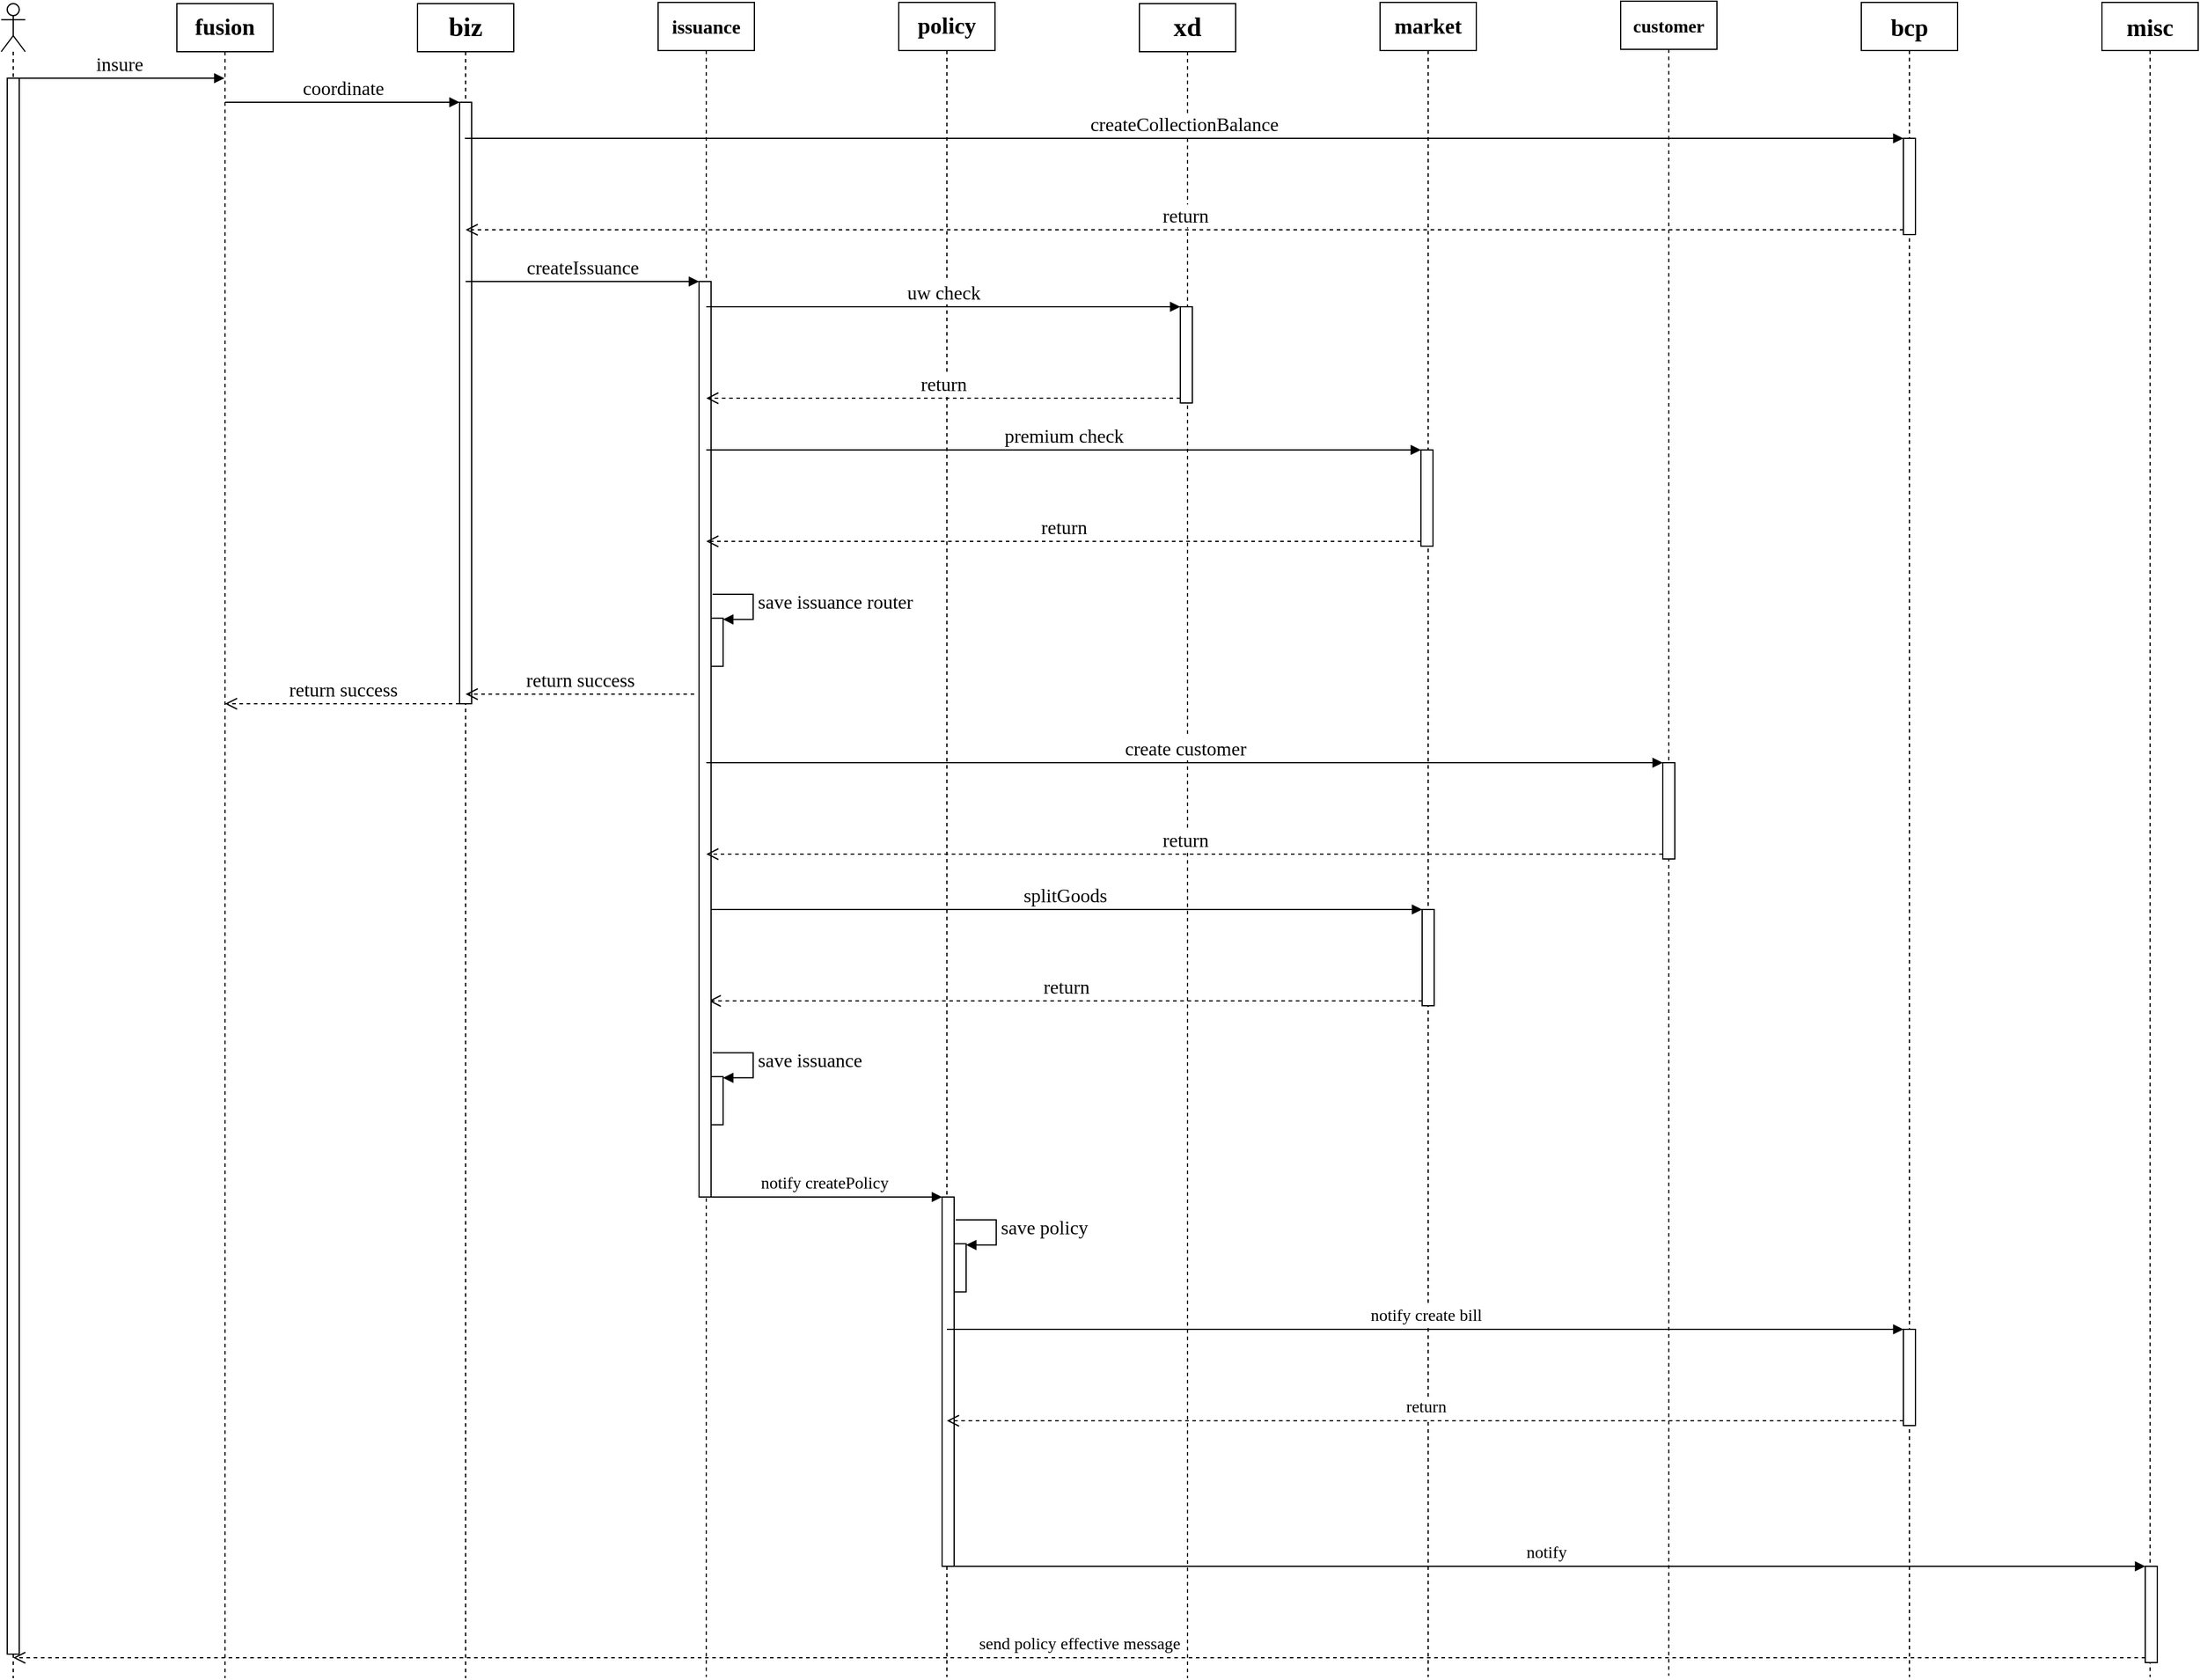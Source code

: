 <mxfile version="20.5.3" type="embed"><diagram name="Page-1" id="c7558073-3199-34d8-9f00-42111426c3f3"><mxGraphModel dx="1379" dy="862" grid="1" gridSize="10" guides="1" tooltips="1" connect="1" arrows="1" fold="1" page="1" pageScale="1" pageWidth="826" pageHeight="1169" background="none" math="0" shadow="0"><root><mxCell id="0"/><mxCell id="1" parent="0"/><mxCell id="127" value="fusion" style="shape=umlLifeline;perimeter=lifelinePerimeter;whiteSpace=wrap;html=1;container=1;collapsible=0;recursiveResize=0;outlineConnect=0;fontFamily=Lucida Console;fontSize=19;fontStyle=1" parent="1" vertex="1"><mxGeometry x="200" y="98" width="80" height="1392" as="geometry"/></mxCell><mxCell id="129" value="" style="shape=umlLifeline;participant=umlActor;perimeter=lifelinePerimeter;whiteSpace=wrap;html=1;container=1;collapsible=0;recursiveResize=0;verticalAlign=top;spacingTop=36;outlineConnect=0;fontSize=20;" parent="1" vertex="1"><mxGeometry x="54" y="98" width="20" height="1392" as="geometry"/></mxCell><mxCell id="150" value="insure" style="html=1;verticalAlign=bottom;endArrow=block;rounded=0;fontFamily=Lucida Console;fontSize=16;" parent="129" target="127" edge="1"><mxGeometry width="80" relative="1" as="geometry"><mxPoint x="10" y="62" as="sourcePoint"/><mxPoint x="90" y="62" as="targetPoint"/></mxGeometry></mxCell><mxCell id="133" value="" style="html=1;points=[];perimeter=orthogonalPerimeter;" parent="1" vertex="1"><mxGeometry x="59" y="160" width="10" height="1310" as="geometry"/></mxCell><mxCell id="134" value="issuance" style="shape=umlLifeline;perimeter=lifelinePerimeter;whiteSpace=wrap;html=1;container=1;collapsible=0;recursiveResize=0;outlineConnect=0;fontFamily=Lucida Console;fontSize=16;fontStyle=1" parent="1" vertex="1"><mxGeometry x="600" y="97" width="80" height="1392" as="geometry"/></mxCell><mxCell id="205" value="" style="html=1;points=[];perimeter=orthogonalPerimeter;fontFamily=Lucida Console;fontSize=16;" parent="134" vertex="1"><mxGeometry x="44" y="892.94" width="10" height="40" as="geometry"/></mxCell><mxCell id="206" value="save issuance" style="edgeStyle=orthogonalEdgeStyle;html=1;align=left;spacingLeft=2;endArrow=block;rounded=0;entryX=1;entryY=0;fontFamily=Lucida Console;fontSize=16;exitX=1.224;exitY=0.293;exitDx=0;exitDy=0;exitPerimeter=0;" parent="134" edge="1"><mxGeometry relative="1" as="geometry"><mxPoint x="45.24" y="873.073" as="sourcePoint"/><Array as="points"><mxPoint x="79" y="872.94"/><mxPoint x="79" y="893.94"/></Array><mxPoint x="54" y="893.94" as="targetPoint"/></mxGeometry></mxCell><mxCell id="135" value="policy" style="shape=umlLifeline;perimeter=lifelinePerimeter;whiteSpace=wrap;html=1;container=1;collapsible=0;recursiveResize=0;outlineConnect=0;fontFamily=Lucida Console;fontSize=19;fontStyle=1" parent="1" vertex="1"><mxGeometry x="800" y="97" width="80" height="1392" as="geometry"/></mxCell><mxCell id="209" value="" style="html=1;points=[];perimeter=orthogonalPerimeter;" vertex="1" parent="135"><mxGeometry x="36" y="993" width="10" height="307" as="geometry"/></mxCell><mxCell id="212" value="" style="html=1;points=[];perimeter=orthogonalPerimeter;fontFamily=Lucida Console;fontSize=16;" vertex="1" parent="135"><mxGeometry x="46" y="1031.87" width="10" height="40" as="geometry"/></mxCell><mxCell id="213" value="save policy" style="edgeStyle=orthogonalEdgeStyle;html=1;align=left;spacingLeft=2;endArrow=block;rounded=0;entryX=1;entryY=0;fontFamily=Lucida Console;fontSize=16;exitX=1.224;exitY=0.293;exitDx=0;exitDy=0;exitPerimeter=0;" edge="1" parent="135"><mxGeometry relative="1" as="geometry"><mxPoint x="47.24" y="1012.003" as="sourcePoint"/><Array as="points"><mxPoint x="81" y="1011.87"/><mxPoint x="81" y="1032.87"/></Array><mxPoint x="56" y="1032.87" as="targetPoint"/></mxGeometry></mxCell><mxCell id="136" value="market" style="shape=umlLifeline;perimeter=lifelinePerimeter;whiteSpace=wrap;html=1;container=1;collapsible=0;recursiveResize=0;outlineConnect=0;fontFamily=Lucida Console;fontSize=18;fontStyle=1" parent="1" vertex="1"><mxGeometry x="1200" y="97" width="80" height="1392" as="geometry"/></mxCell><mxCell id="182" value="" style="html=1;points=[];perimeter=orthogonalPerimeter;fontFamily=Lucida Console;fontSize=16;" parent="136" vertex="1"><mxGeometry x="35" y="754" width="10" height="80" as="geometry"/></mxCell><mxCell id="196" value="" style="html=1;points=[];perimeter=orthogonalPerimeter;fontFamily=Lucida Console;fontSize=16;" parent="136" vertex="1"><mxGeometry x="34" y="372" width="10" height="80" as="geometry"/></mxCell><mxCell id="137" value="customer" style="shape=umlLifeline;perimeter=lifelinePerimeter;whiteSpace=wrap;html=1;container=1;collapsible=0;recursiveResize=0;outlineConnect=0;fontFamily=Lucida Console;fontSize=15;fontStyle=1" parent="1" vertex="1"><mxGeometry x="1400" y="96" width="80" height="1392" as="geometry"/></mxCell><mxCell id="138" value="bcp" style="shape=umlLifeline;perimeter=lifelinePerimeter;whiteSpace=wrap;html=1;container=1;collapsible=0;recursiveResize=0;outlineConnect=0;fontFamily=Lucida Console;fontSize=20;fontStyle=1" parent="1" vertex="1"><mxGeometry x="1600" y="97" width="80" height="1392" as="geometry"/></mxCell><mxCell id="187" value="" style="html=1;points=[];perimeter=orthogonalPerimeter;fontFamily=Lucida Console;fontSize=16;" parent="138" vertex="1"><mxGeometry x="35" y="113" width="10" height="80" as="geometry"/></mxCell><mxCell id="214" value="" style="html=1;points=[];perimeter=orthogonalPerimeter;fontFamily=Lucida Console;fontSize=14;" vertex="1" parent="138"><mxGeometry x="35" y="1103" width="10" height="80" as="geometry"/></mxCell><mxCell id="139" value="misc" style="shape=umlLifeline;perimeter=lifelinePerimeter;whiteSpace=wrap;html=1;container=1;collapsible=0;recursiveResize=0;outlineConnect=0;fontFamily=Lucida Console;fontSize=20;fontStyle=1" parent="1" vertex="1"><mxGeometry x="1800" y="97" width="80" height="1392" as="geometry"/></mxCell><mxCell id="217" value="" style="html=1;points=[];perimeter=orthogonalPerimeter;fontFamily=Lucida Console;fontSize=14;" vertex="1" parent="139"><mxGeometry x="36" y="1300" width="10" height="80" as="geometry"/></mxCell><mxCell id="143" value="biz" style="shape=umlLifeline;perimeter=lifelinePerimeter;whiteSpace=wrap;html=1;container=1;collapsible=0;recursiveResize=0;outlineConnect=0;fontFamily=Lucida Console;fontSize=22;fontStyle=1" parent="1" vertex="1"><mxGeometry x="400" y="98" width="80" height="1392" as="geometry"/></mxCell><mxCell id="202" value="" style="html=1;points=[];perimeter=orthogonalPerimeter;fontFamily=Lucida Console;fontSize=16;" parent="143" vertex="1"><mxGeometry x="35" y="82" width="10" height="500" as="geometry"/></mxCell><mxCell id="204" value="return success" style="html=1;verticalAlign=bottom;endArrow=open;dashed=1;endSize=8;exitX=0;exitY=0.95;rounded=0;fontFamily=Lucida Console;fontSize=16;" parent="143" target="127" edge="1"><mxGeometry relative="1" as="geometry"><mxPoint x="-114.676" y="582.0" as="targetPoint"/><mxPoint x="35" y="582.0" as="sourcePoint"/></mxGeometry></mxCell><mxCell id="167" value="return success" style="html=1;verticalAlign=bottom;endArrow=open;dashed=1;endSize=8;rounded=0;fontFamily=Lucida Console;fontSize=16;" parent="143" edge="1"><mxGeometry relative="1" as="geometry"><mxPoint x="230" y="574" as="sourcePoint"/><mxPoint x="40" y="574" as="targetPoint"/></mxGeometry></mxCell><mxCell id="154" value="xd" style="shape=umlLifeline;perimeter=lifelinePerimeter;whiteSpace=wrap;html=1;container=1;collapsible=0;recursiveResize=0;outlineConnect=0;fontFamily=Lucida Console;fontStyle=1;fontSize=22;" parent="1" vertex="1"><mxGeometry x="1000" y="98" width="80" height="1392" as="geometry"/></mxCell><mxCell id="183" value="splitGoods" style="html=1;verticalAlign=bottom;endArrow=block;entryX=0;entryY=0;rounded=0;fontFamily=Lucida Console;fontSize=16;" parent="1" target="182" edge="1"><mxGeometry relative="1" as="geometry"><mxPoint x="641.324" y="851" as="sourcePoint"/></mxGeometry></mxCell><mxCell id="184" value="return" style="html=1;verticalAlign=bottom;endArrow=open;dashed=1;endSize=8;exitX=0;exitY=0.95;rounded=0;fontFamily=Lucida Console;fontSize=16;" parent="1" source="182" edge="1"><mxGeometry relative="1" as="geometry"><mxPoint x="642" y="927" as="targetPoint"/></mxGeometry></mxCell><mxCell id="188" value="createCollectionBalance" style="html=1;verticalAlign=bottom;endArrow=block;entryX=0;entryY=0;rounded=0;fontFamily=Lucida Console;fontSize=16;" parent="1" target="187" edge="1"><mxGeometry relative="1" as="geometry"><mxPoint x="439.324" y="210.0" as="sourcePoint"/></mxGeometry></mxCell><mxCell id="189" value="return" style="html=1;verticalAlign=bottom;endArrow=open;dashed=1;endSize=8;exitX=0;exitY=0.95;rounded=0;fontFamily=Lucida Console;fontSize=16;" parent="1" source="187" target="143" edge="1"><mxGeometry relative="1" as="geometry"><mxPoint x="1565" y="286" as="targetPoint"/></mxGeometry></mxCell><mxCell id="190" value="" style="html=1;points=[];perimeter=orthogonalPerimeter;fontFamily=Lucida Console;fontSize=16;" parent="1" vertex="1"><mxGeometry x="634" y="329" width="10" height="761" as="geometry"/></mxCell><mxCell id="191" value="createIssuance" style="html=1;verticalAlign=bottom;endArrow=block;entryX=0;entryY=0;rounded=0;fontFamily=Lucida Console;fontSize=16;" parent="1" source="143" target="190" edge="1"><mxGeometry relative="1" as="geometry"><mxPoint x="564" y="329" as="sourcePoint"/></mxGeometry></mxCell><mxCell id="193" value="" style="html=1;points=[];perimeter=orthogonalPerimeter;fontFamily=Lucida Console;fontSize=16;" parent="1" vertex="1"><mxGeometry x="1034" y="350" width="10" height="80" as="geometry"/></mxCell><mxCell id="194" value="uw check" style="html=1;verticalAlign=bottom;endArrow=block;entryX=0;entryY=0;rounded=0;fontFamily=Lucida Console;fontSize=16;" parent="1" source="134" target="193" edge="1"><mxGeometry relative="1" as="geometry"><mxPoint x="804" y="350" as="sourcePoint"/></mxGeometry></mxCell><mxCell id="195" value="return" style="html=1;verticalAlign=bottom;endArrow=open;dashed=1;endSize=8;exitX=0;exitY=0.95;rounded=0;fontFamily=Lucida Console;fontSize=16;" parent="1" source="193" target="134" edge="1"><mxGeometry relative="1" as="geometry"><mxPoint x="720" y="426" as="targetPoint"/></mxGeometry></mxCell><mxCell id="197" value="premium check" style="html=1;verticalAlign=bottom;endArrow=block;entryX=0;entryY=0;rounded=0;fontFamily=Lucida Console;fontSize=16;" parent="1" source="134" target="196" edge="1"><mxGeometry relative="1" as="geometry"><mxPoint x="1014" y="469" as="sourcePoint"/></mxGeometry></mxCell><mxCell id="198" value="return" style="html=1;verticalAlign=bottom;endArrow=open;dashed=1;endSize=8;exitX=0;exitY=0.95;rounded=0;fontFamily=Lucida Console;fontSize=16;" parent="1" source="196" target="134" edge="1"><mxGeometry relative="1" as="geometry"><mxPoint x="1164" y="545" as="targetPoint"/></mxGeometry></mxCell><mxCell id="199" value="" style="html=1;points=[];perimeter=orthogonalPerimeter;fontFamily=Lucida Console;fontSize=16;" parent="1" vertex="1"><mxGeometry x="1435" y="729" width="10" height="80" as="geometry"/></mxCell><mxCell id="200" value="create customer" style="html=1;verticalAlign=bottom;endArrow=block;entryX=0;entryY=0;rounded=0;fontFamily=Lucida Console;fontSize=16;" parent="1" source="134" target="199" edge="1"><mxGeometry relative="1" as="geometry"><mxPoint x="714.324" y="729.0" as="sourcePoint"/></mxGeometry></mxCell><mxCell id="201" value="return" style="html=1;verticalAlign=bottom;endArrow=open;dashed=1;endSize=8;exitX=0;exitY=0.95;rounded=0;fontFamily=Lucida Console;fontSize=16;" parent="1" source="199" target="134" edge="1"><mxGeometry relative="1" as="geometry"><mxPoint x="714.324" y="805.0" as="targetPoint"/></mxGeometry></mxCell><mxCell id="203" value="coordinate" style="html=1;verticalAlign=bottom;endArrow=block;entryX=0;entryY=0;rounded=0;fontFamily=Lucida Console;fontSize=16;" parent="1" source="127" target="202" edge="1"><mxGeometry relative="1" as="geometry"><mxPoint x="319" y="754" as="sourcePoint"/></mxGeometry></mxCell><mxCell id="207" value="" style="html=1;points=[];perimeter=orthogonalPerimeter;fontFamily=Lucida Console;fontSize=16;" parent="1" vertex="1"><mxGeometry x="644" y="608.87" width="10" height="40" as="geometry"/></mxCell><mxCell id="208" value="save issuance router" style="edgeStyle=orthogonalEdgeStyle;html=1;align=left;spacingLeft=2;endArrow=block;rounded=0;entryX=1;entryY=0;fontFamily=Lucida Console;fontSize=16;exitX=1.224;exitY=0.293;exitDx=0;exitDy=0;exitPerimeter=0;" parent="1" edge="1"><mxGeometry relative="1" as="geometry"><mxPoint x="645.24" y="589.003" as="sourcePoint"/><Array as="points"><mxPoint x="679" y="588.87"/><mxPoint x="679" y="609.87"/></Array><mxPoint x="654" y="609.87" as="targetPoint"/></mxGeometry></mxCell><mxCell id="210" value="notify createPolicy" style="html=1;verticalAlign=bottom;endArrow=block;entryX=0;entryY=0;rounded=0;fontSize=14;fontFamily=Lucida Console;" edge="1" target="209" parent="1" source="134"><mxGeometry relative="1" as="geometry"><mxPoint x="760" y="1090" as="sourcePoint"/></mxGeometry></mxCell><mxCell id="215" value="notify create bill" style="html=1;verticalAlign=bottom;endArrow=block;entryX=0;entryY=0;rounded=0;fontFamily=Lucida Console;fontSize=14;" edge="1" target="214" parent="1" source="135"><mxGeometry relative="1" as="geometry"><mxPoint x="1565" y="1200" as="sourcePoint"/></mxGeometry></mxCell><mxCell id="216" value="return" style="html=1;verticalAlign=bottom;endArrow=open;dashed=1;endSize=8;exitX=0;exitY=0.95;rounded=0;fontFamily=Lucida Console;fontSize=14;" edge="1" source="214" parent="1" target="135"><mxGeometry relative="1" as="geometry"><mxPoint x="1565" y="1276" as="targetPoint"/></mxGeometry></mxCell><mxCell id="218" value="notify" style="html=1;verticalAlign=bottom;endArrow=block;entryX=0;entryY=0;rounded=0;fontFamily=Lucida Console;fontSize=14;" edge="1" target="217" parent="1" source="135"><mxGeometry relative="1" as="geometry"><mxPoint x="1766" y="1397" as="sourcePoint"/></mxGeometry></mxCell><mxCell id="219" value="send policy effective message" style="html=1;verticalAlign=bottom;endArrow=open;dashed=1;endSize=8;exitX=0;exitY=0.95;rounded=0;fontFamily=Lucida Console;fontSize=14;" edge="1" source="217" parent="1" target="129"><mxGeometry relative="1" as="geometry"><mxPoint x="740" y="1470" as="targetPoint"/></mxGeometry></mxCell></root></mxGraphModel></diagram></mxfile>